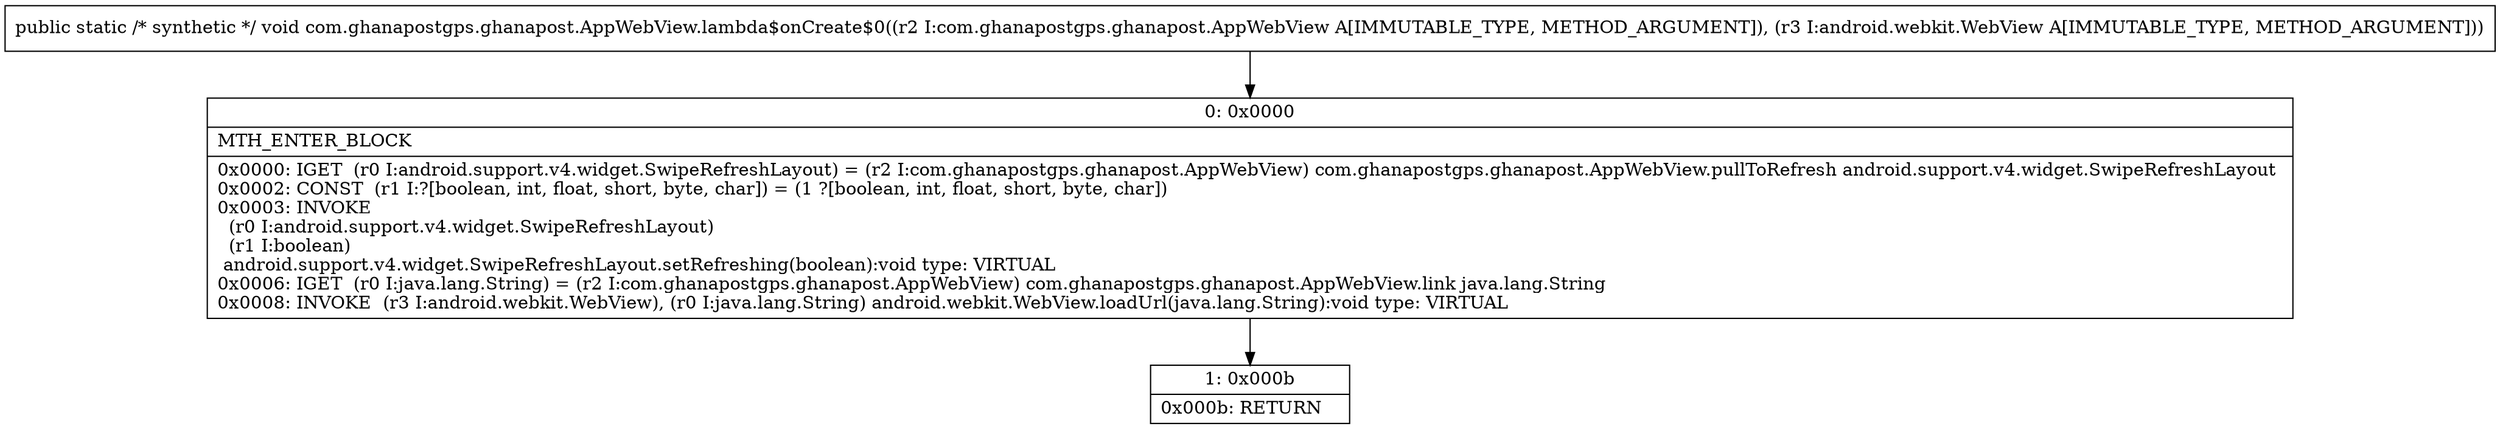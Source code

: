 digraph "CFG forcom.ghanapostgps.ghanapost.AppWebView.lambda$onCreate$0(Lcom\/ghanapostgps\/ghanapost\/AppWebView;Landroid\/webkit\/WebView;)V" {
Node_0 [shape=record,label="{0\:\ 0x0000|MTH_ENTER_BLOCK\l|0x0000: IGET  (r0 I:android.support.v4.widget.SwipeRefreshLayout) = (r2 I:com.ghanapostgps.ghanapost.AppWebView) com.ghanapostgps.ghanapost.AppWebView.pullToRefresh android.support.v4.widget.SwipeRefreshLayout \l0x0002: CONST  (r1 I:?[boolean, int, float, short, byte, char]) = (1 ?[boolean, int, float, short, byte, char]) \l0x0003: INVOKE  \l  (r0 I:android.support.v4.widget.SwipeRefreshLayout)\l  (r1 I:boolean)\l android.support.v4.widget.SwipeRefreshLayout.setRefreshing(boolean):void type: VIRTUAL \l0x0006: IGET  (r0 I:java.lang.String) = (r2 I:com.ghanapostgps.ghanapost.AppWebView) com.ghanapostgps.ghanapost.AppWebView.link java.lang.String \l0x0008: INVOKE  (r3 I:android.webkit.WebView), (r0 I:java.lang.String) android.webkit.WebView.loadUrl(java.lang.String):void type: VIRTUAL \l}"];
Node_1 [shape=record,label="{1\:\ 0x000b|0x000b: RETURN   \l}"];
MethodNode[shape=record,label="{public static \/* synthetic *\/ void com.ghanapostgps.ghanapost.AppWebView.lambda$onCreate$0((r2 I:com.ghanapostgps.ghanapost.AppWebView A[IMMUTABLE_TYPE, METHOD_ARGUMENT]), (r3 I:android.webkit.WebView A[IMMUTABLE_TYPE, METHOD_ARGUMENT])) }"];
MethodNode -> Node_0;
Node_0 -> Node_1;
}

